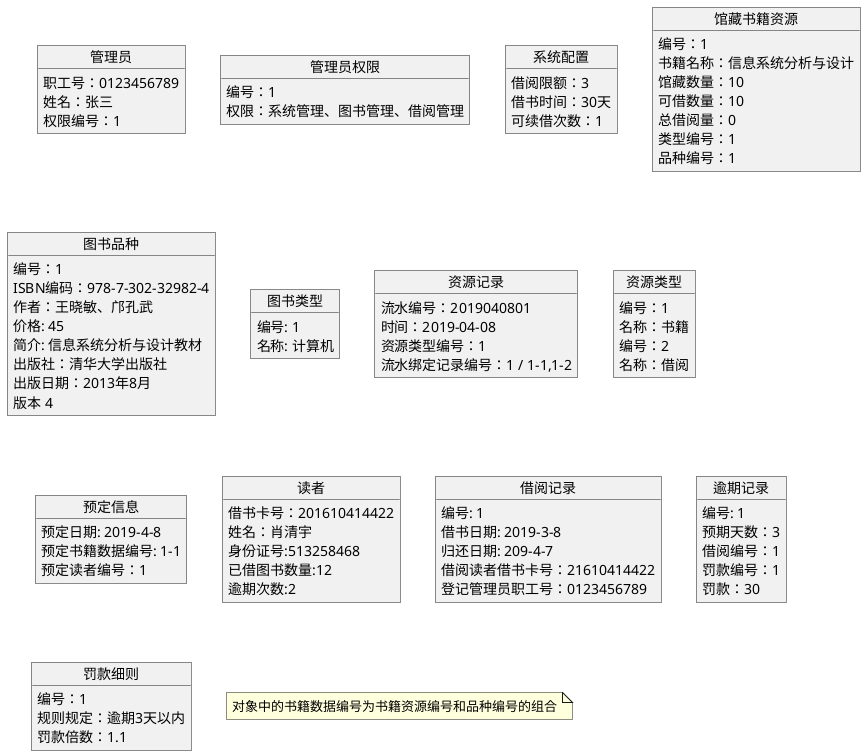 @startuml

object 管理员{
职工号：0123456789
姓名：张三
权限编号：1
}

object 管理员权限{
编号：1
权限：系统管理、图书管理、借阅管理
}

object 系统配置{
借阅限额：3
借书时间：30天
可续借次数：1
}

object 馆藏书籍资源{
编号：1
书籍名称：信息系统分析与设计
馆藏数量：10
可借数量：10
总借阅量：0
类型编号：1
品种编号：1
}

object 图书品种{
编号：1
ISBN编码：978-7-302-32982-4
作者：王晓敏、邝孔武
价格: 45
简介: 信息系统分析与设计教材
出版社：清华大学出版社
出版日期：2013年8月
版本 4
}

object 图书类型{
编号: 1
名称: 计算机
}

object 资源记录{
流水编号：2019040801
时间：2019-04-08
资源类型编号：1
流水绑定记录编号：1 / 1-1,1-2
}

object 资源类型{
编号：1
名称：书籍
编号：2
名称：借阅
}

object 预定信息{
 预定日期: 2019-4-8
 预定书籍数据编号: 1-1
 预定读者编号：1
 }

object 读者{
借书卡号：201610414422
姓名：肖清宇
身份证号:513258468
已借图书数量:12
逾期次数:2
}

object 借阅记录{
编号: 1
借书日期: 2019-3-8
归还日期: 209-4-7
借阅读者借书卡号：21610414422
登记管理员职工号：0123456789
}

object 逾期记录{
编号: 1
预期天数：3
借阅编号：1
罚款编号：1
罚款：30
}

object 罚款细则{
编号：1
规则规定：逾期3天以内
罚款倍数：1.1
}

note "对象中的书籍数据编号为书籍资源编号和品种编号的组合" as N1
@enduml